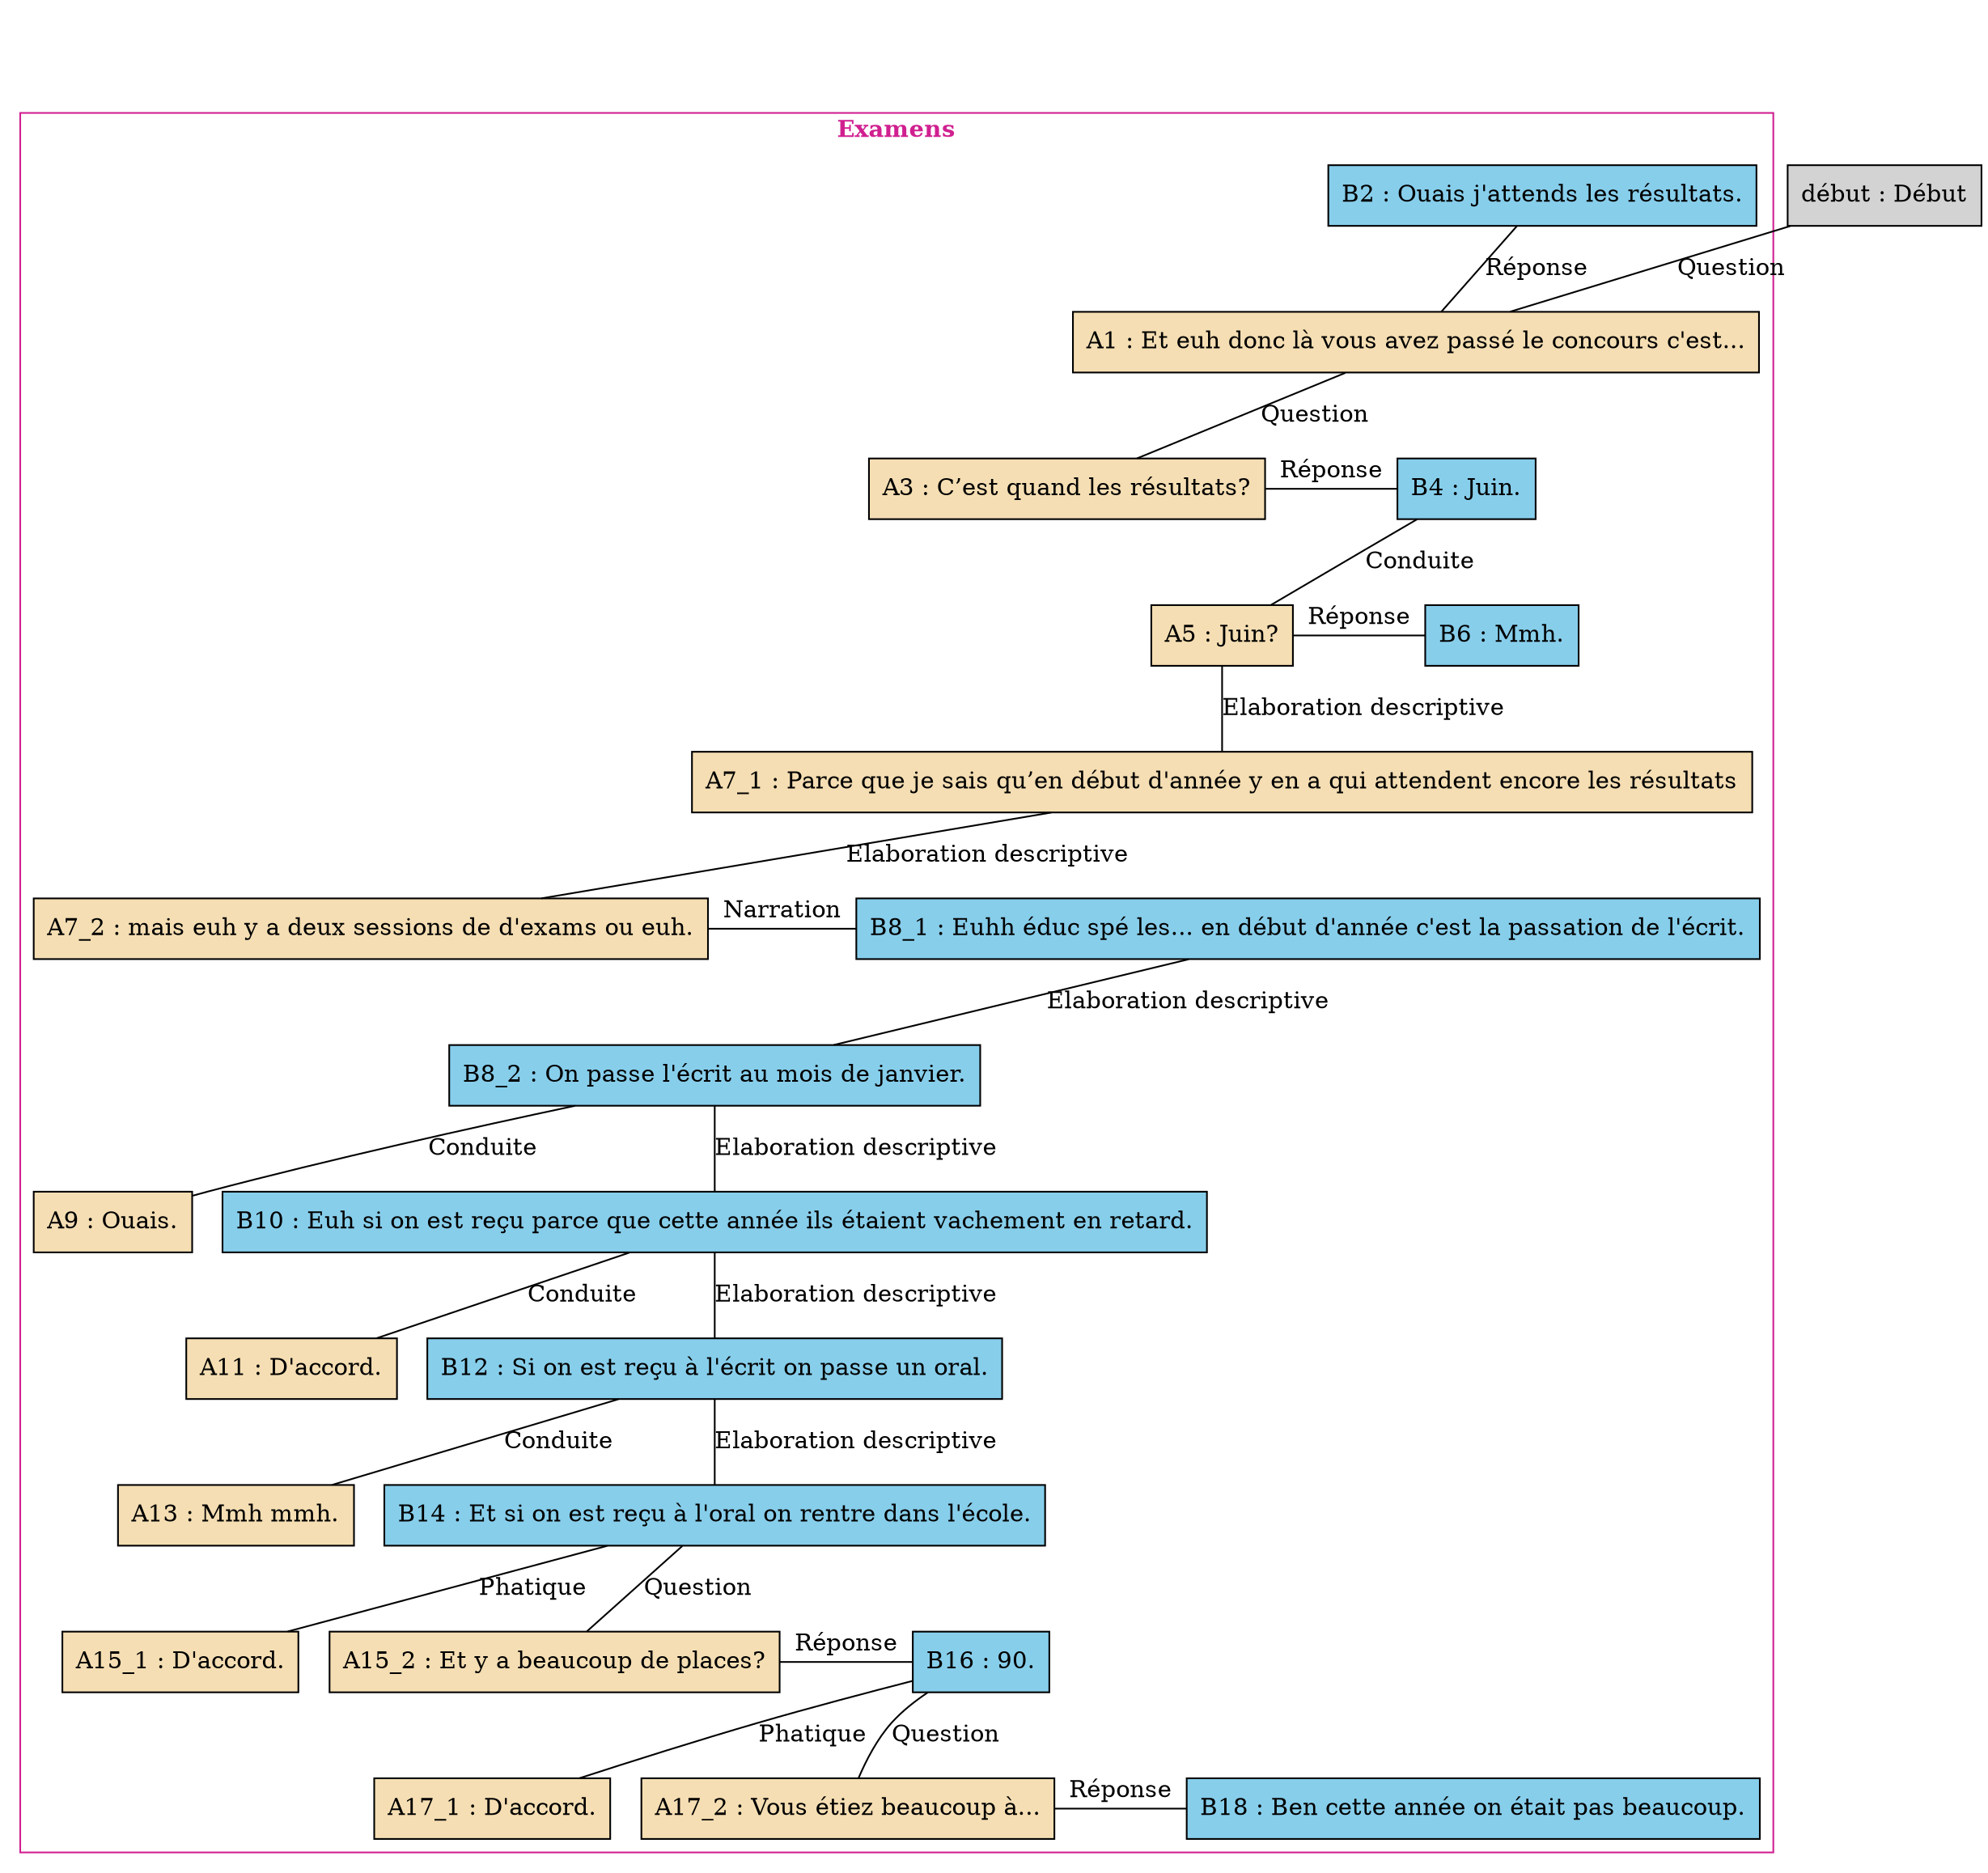 digraph "Concours_-_E02" {
	node [shape=box style=filled]
	newrank=true
	zero [style=invis]
	"début" [label="début : Début"]
	A1 [label="A1 : Et euh donc là vous avez passé le concours c'est..." fillcolor=wheat]
	B2 [label="B2 : Ouais j'attends les résultats." fillcolor=skyblue]
	A3 [label="A3 : C’est quand les résultats?" fillcolor=wheat]
	B4 [label="B4 : Juin." fillcolor=skyblue]
	A5 [label="A5 : Juin?" fillcolor=wheat]
	B6 [label="B6 : Mmh." fillcolor=skyblue]
	A7_1 [label="A7_1 : Parce que je sais qu’en début d'année y en a qui attendent encore les résultats" fillcolor=wheat]
	A7_2 [label="A7_2 : mais euh y a deux sessions de d'exams ou euh." fillcolor=wheat]
	B8_1 [label="B8_1 : Euhh éduc spé les... en début d'année c'est la passation de l'écrit." fillcolor=skyblue]
	B8_2 [label="B8_2 : On passe l'écrit au mois de janvier." fillcolor=skyblue]
	A9 [label="A9 : Ouais." fillcolor=wheat]
	B10 [label="B10 : Euh si on est reçu parce que cette année ils étaient vachement en retard." fillcolor=skyblue]
	A11 [label="A11 : D'accord." fillcolor=wheat]
	B12 [label="B12 : Si on est reçu à l'écrit on passe un oral." fillcolor=skyblue]
	A13 [label="A13 : Mmh mmh." fillcolor=wheat]
	B14 [label="B14 : Et si on est reçu à l'oral on rentre dans l'école." fillcolor=skyblue]
	A15_1 [label="A15_1 : D'accord." fillcolor=wheat]
	A15_2 [label="A15_2 : Et y a beaucoup de places?" fillcolor=wheat]
	B16 [label="B16 : 90." fillcolor=skyblue]
	A17_1 [label="A17_1 : D'accord." fillcolor=wheat]
	A17_2 [label="A17_2 : Vous étiez beaucoup à..." fillcolor=wheat]
	B18 [label="B18 : Ben cette année on était pas beaucoup." fillcolor=skyblue]
	zero -> "début" [label="" style=invis]
	zero -> B2 [style=invis weight=1]
	A1 -> B2 [label="Réponse" constraint=false dir=none]
	A1 -> A3 [label=Question dir=none weight=2]
	A1 -> B4 [style=invis weight=1]
	A3 -> B4 [label="Réponse" constraint=false dir=none]
	B4 -> A5 [label=Conduite dir=none weight=2]
	"début" -> A1 [label=Question dir=none weight=2]
	B4 -> B6 [style=invis weight=1]
	A5 -> B6 [label="Réponse" constraint=false dir=none]
	A5 -> A7_1 [label="Elaboration descriptive" dir=none weight=2]
	A7_1 -> A7_2 [label="Elaboration descriptive" dir=none weight=2]
	B14 -> A15_1 [label=Phatique dir=none weight=2]
	B14 -> A15_2 [label=Question dir=none weight=2]
	B14 -> B16 [style=invis weight=1]
	A15_2 -> B16 [label="Réponse" constraint=false dir=none]
	B16 -> A17_2 [label=Question dir=none weight=2]
	B16 -> A17_1 [label=Phatique dir=none weight=2]
	B16 -> B18 [style=invis weight=1]
	A17_2 -> B18 [label="Réponse" constraint=false dir=none]
	A7_1 -> B8_1 [style=invis weight=1]
	A7_2 -> B8_1 [label=Narration constraint=false dir=none]
	B8_1 -> B8_2 [label="Elaboration descriptive" dir=none weight=2]
	B8_2 -> A9 [label=Conduite dir=none weight=2]
	B8_2 -> B10 [label="Elaboration descriptive" dir=none weight=2]
	B10 -> A11 [label=Conduite dir=none weight=2]
	B12 -> A13 [label=Conduite dir=none weight=2]
	B12 -> B14 [label="Elaboration descriptive" dir=none weight=2]
	B10 -> B12 [label="Elaboration descriptive" dir=none weight=2]
	subgraph cluster_0 {
		label=<<B>Examens</B>>
		color=violetred
		fontcolor=violetred
		A1
		B2
		A3
		B4
		A5
		B6
		A7_1
		A7_2
		B8_1
		B8_2
		A9
		B10
		A11
		B12
		A13
		B14
		A15_1
		A15_2
		B16
		A17_1
		A17_2
		B18
	}
}
